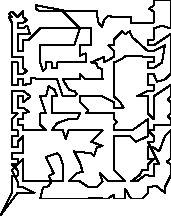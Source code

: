 unitsize(0.001cm);
// 56584.6
draw((200,400)--(0,0));
draw((0,0)--(300,400));
draw((300,400)--(400,400));
draw((400,400)--(600,400));
draw((600,400)--(400,500));
draw((400,500)--(300,500));
draw((300,500)--(300,600));
draw((300,600)--(200,800));
draw((200,800)--(400,1000));
draw((400,1000)--(400,900));
draw((400,900)--(400,800));
draw((400,800)--(400,700));
draw((400,700)--(400,600));
draw((400,600)--(700,600));
draw((700,600)--(800,600));
draw((800,600)--(1000,600));
draw((1000,600)--(1100,600));
draw((1100,600)--(1100,700));
draw((1100,700)--(1100,900));
draw((1100,900)--(1050,1050));
draw((1050,1050)--(1000,1100));
draw((1000,1100)--(800,1030));
draw((800,1030)--(939,740));
draw((939,740)--(850,700));
draw((850,700)--(900,600));
draw((900,600)--(850,520));
draw((850,520)--(750,490));
draw((750,490)--(700,300));
draw((700,300)--(800,300));
draw((800,300)--(900,300));
draw((900,300)--(1000,300));
draw((1000,300)--(1100,300));
draw((1100,300)--(1200,300));
draw((1200,300)--(1300,300));
draw((1300,300)--(1400,300));
draw((1400,300)--(1550,300));
draw((1550,300)--(1710,310));
draw((1710,310)--(1800,300));
draw((1800,300)--(1900,300));
draw((1900,300)--(2000,370));
draw((2000,370)--(2000,300));
draw((2000,300)--(2100,300));
draw((2100,300)--(2200,300));
draw((2200,300)--(2200,469));
draw((2200,469)--(2300,300));
draw((2300,300)--(2400,300));
draw((2400,300)--(2500,300));
draw((2500,300)--(2600,400));
draw((2600,400)--(2600,500));
draw((2600,500)--(2750,520));
draw((2750,520)--(2900,400));
draw((2900,400)--(2900,500));
draw((2900,500)--(3000,700));
draw((3000,700)--(3000,800));
draw((3000,800)--(3000,900));
draw((3000,900)--(2930,950));
draw((2930,950)--(3000,1000));
draw((3000,1000)--(3000,1100));
draw((3000,1100)--(3000,1200));
draw((3000,1200)--(3000,1300));
draw((3000,1300)--(3000,1500));
draw((3000,1500)--(2900,1400));
draw((2900,1400)--(2800,1130));
draw((2800,1130)--(2700,1200));
draw((2700,1200)--(2600,1200));
draw((2600,1200)--(2600,1100));
draw((2600,1100)--(2600,1000));
draw((2600,1000)--(2700,1000));
draw((2700,1000)--(2600,900));
draw((2600,900)--(2600,800));
draw((2600,800)--(2500,800));
draw((2500,800)--(2450,710));
draw((2450,710)--(2300,600));
draw((2300,600)--(2400,600));
draw((2400,600)--(2550,710));
draw((2550,710)--(2700,700));
draw((2700,700)--(2700,800));
draw((2700,800)--(2700,900));
draw((2700,900)--(2800,900));
draw((2800,900)--(2700,1100));
draw((2700,1100)--(2600,1300));
draw((2600,1300)--(2700,1300));
draw((2700,1300)--(2700,1400));
draw((2700,1400)--(2600,1500));
draw((2600,1500)--(2700,1500));
draw((2700,1500)--(2700,1600));
draw((2700,1600)--(3000,1600));
draw((3000,1600)--(3000,1700));
draw((3000,1700)--(2950,1750));
draw((2950,1750)--(3000,1800));
draw((3000,1800)--(3000,1900));
draw((3000,1900)--(3000,2000));
draw((3000,2000)--(2950,2050));
draw((2950,2050)--(3000,2100));
draw((3000,2100)--(3000,2200));
draw((3000,2200)--(3000,2300));
draw((3000,2300)--(2850,2200));
draw((2850,2200)--(2700,2100));
draw((2700,2100)--(2700,2000));
draw((2700,2000)--(2700,1900));
draw((2700,1900)--(2700,1800));
draw((2700,1800)--(2700,1700));
draw((2700,1700)--(2600,1800));
draw((2600,1800)--(2600,1900));
draw((2600,1900)--(2600,2000));
draw((2600,2000)--(2600,2100));
draw((2600,2100)--(2400,2100));
draw((2400,2100)--(2600,2200));
draw((2600,2200)--(2700,2200));
draw((2700,2200)--(2700,2300));
draw((2700,2300)--(2600,2300));
draw((2600,2300)--(2600,2400));
draw((2600,2400)--(2600,2500));
draw((2600,2500)--(2700,2500));
draw((2700,2500)--(2760,2360));
draw((2760,2360)--(2900,2400));
draw((2900,2400)--(3000,2500));
draw((3000,2500)--(3000,2600));
draw((3000,2600)--(3000,2700));
draw((3000,2700)--(3000,2800));
draw((3000,2800)--(3000,2900));
draw((3000,2900)--(3000,3000));
draw((3000,3000)--(3000,3100));
draw((3000,3100)--(3000,3200));
draw((3000,3200)--(2700,3000));
draw((2700,3000)--(2600,3000));
draw((2600,3000)--(2600,3100));
draw((2600,3100)--(2700,3100));
draw((2700,3100)--(2700,3200));
draw((2700,3200)--(2700,3300));
draw((2700,3300)--(2850,3350));
draw((2850,3350)--(3000,3300));
draw((3000,3300)--(3000,3400));
draw((3000,3400)--(3000,3500));
draw((3000,3500)--(3000,3600));
draw((3000,3600)--(3000,3700));
draw((3000,3700)--(3000,3800));
draw((3000,3800)--(2700,3800));
draw((2700,3800)--(2700,3700));
draw((2700,3700)--(2620,3650));
draw((2620,3650)--(2700,3600));
draw((2700,3600)--(2700,3500));
draw((2700,3500)--(2700,3400));
draw((2700,3400)--(2600,3400));
draw((2600,3400)--(2300,3400));
draw((2300,3400)--(2300,3500));
draw((2300,3500)--(2000,3500));
draw((2000,3500)--(1900,3520));
draw((1900,3520)--(1829,3450));
draw((1829,3450)--(1790,3330));
draw((1790,3330)--(1720,3409));
draw((1720,3409)--(1700,3600));
draw((1700,3600)--(1600,3600));
draw((1600,3600)--(1500,3600));
draw((1500,3600)--(1400,3600));
draw((1400,3600)--(1300,3600));
draw((1300,3600)--(1200,3600));
draw((1200,3600)--(620,3709));
draw((620,3709)--(620,3650));
draw((620,3650)--(700,3600));
draw((700,3600)--(800,3600));
draw((800,3600)--(900,3600));
draw((900,3600)--(1000,3600));
draw((1000,3600)--(1100,3600));
draw((1100,3600)--(1400,3300));
draw((1400,3300)--(1300,3000));
draw((1300,3000)--(1200,3000));
draw((1200,3000)--(1100,3000));
draw((1100,3000)--(1000,3000));
draw((1000,3000)--(900,3000));
draw((900,3000)--(800,3000));
draw((800,3000)--(700,3000));
draw((700,3000)--(700,2700));
draw((700,2700)--(750,2550));
draw((750,2550)--(800,2600));
draw((800,2600)--(800,2700));
draw((800,2700)--(900,2700));
draw((900,2700)--(910,2600));
draw((910,2600)--(1000,2600));
draw((1000,2600)--(1000,2700));
draw((1000,2700)--(1100,2700));
draw((1100,2700)--(1200,2700));
draw((1200,2700)--(1300,2700));
draw((1300,2700)--(1400,2700));
draw((1400,2700)--(1500,2700));
draw((1500,2700)--(1500,2800));
draw((1500,2800)--(1500,2860));
draw((1500,2860)--(1400,2820));
draw((1400,2820)--(1400,2900));
draw((1400,2900)--(1400,3000));
draw((1400,3000)--(1500,3000));
draw((1500,3000)--(1600,3000));
draw((1600,3000)--(1600,3300));
draw((1600,3300)--(1500,3300));
draw((1500,3300)--(1300,3300));
draw((1300,3300)--(1200,3300));
draw((1200,3300)--(1100,3300));
draw((1100,3300)--(1000,3300));
draw((1000,3300)--(900,3300));
draw((900,3300)--(800,3300));
draw((800,3300)--(700,3300));
draw((700,3300)--(500,3100));
draw((500,3100)--(400,3100));
draw((400,3100)--(400,3000));
draw((400,3000)--(400,2900));
draw((400,2900)--(300,2900));
draw((300,2900)--(300,3000));
draw((300,3000)--(300,3100));
draw((300,3100)--(300,3200));
draw((300,3200)--(400,3200));
draw((400,3200)--(520,3200));
draw((520,3200)--(469,3350));
draw((469,3350)--(400,3300));
draw((400,3300)--(300,3300));
draw((300,3300)--(300,3400));
draw((300,3400)--(400,3400));
draw((400,3400)--(469,3450));
draw((469,3450)--(400,3500));
draw((400,3500)--(400,3600));
draw((400,3600)--(300,3500));
draw((300,3500)--(200,3600));
draw((200,3600)--(150,3550));
draw((150,3550)--(200,3500));
draw((200,3500)--(150,3500));
draw((150,3500)--(200,3400));
draw((200,3400)--(200,3300));
draw((200,3300)--(200,3200));
draw((200,3200)--(200,3100));
draw((200,3100)--(200,3000));
draw((200,3000)--(200,2900));
draw((200,2900)--(200,2800));
draw((200,2800)--(300,2800));
draw((300,2800)--(400,2800));
draw((400,2800)--(400,2700));
draw((400,2700)--(400,2600));
draw((400,2600)--(469,2550));
draw((469,2550)--(400,2500));
draw((400,2500)--(300,2500));
draw((300,2500)--(300,2600));
draw((300,2600)--(300,2700));
draw((300,2700)--(200,2700));
draw((200,2700)--(200,2600));
draw((200,2600)--(200,2500));
draw((200,2500)--(200,2400));
draw((200,2400)--(200,2300));
draw((200,2300)--(300,2300));
draw((300,2300)--(300,2400));
draw((300,2400)--(400,2400));
draw((400,2400)--(400,2300));
draw((400,2300)--(540,2330));
draw((540,2330)--(540,2430));
draw((540,2430)--(700,2400));
draw((700,2400)--(800,2400));
draw((800,2400)--(900,2400));
draw((900,2400)--(1000,2400));
draw((1000,2400)--(1100,2100));
draw((1100,2100)--(1200,2100));
draw((1200,2100)--(1300,2100));
draw((1300,2100)--(1350,2140));
draw((1350,2140)--(1300,2200));
draw((1300,2200)--(1220,2210));
draw((1220,2210)--(1170,2280));
draw((1170,2280)--(1100,2400));
draw((1100,2400)--(1200,2400));
draw((1200,2400)--(1300,2400));
draw((1300,2400)--(1400,2400));
draw((1400,2400)--(1400,2500));
draw((1400,2500)--(1500,2400));
draw((1500,2400)--(1600,2400));
draw((1600,2400)--(1700,2400));
draw((1700,2400)--(1800,2400));
draw((1800,2400)--(1790,2580));
draw((1790,2580)--(1720,2610));
draw((1720,2610)--(1690,2680));
draw((1690,2680)--(1600,2700));
draw((1600,2700)--(1829,2800));
draw((1829,2800)--(1829,2700));
draw((1829,2700)--(2000,2800));
draw((2000,2800)--(2000,2900));
draw((2000,2900)--(1900,3000));
draw((1900,3000)--(2000,3000));
draw((2000,3000)--(2000,3100));
draw((2000,3100)--(2050,3150));
draw((2050,3150)--(2100,3200));
draw((2100,3200)--(2150,3250));
draw((2150,3250)--(2200,3200));
draw((2200,3200)--(2280,3250));
draw((2280,3250)--(2320,3150));
draw((2320,3150)--(2600,2900));
draw((2600,2900)--(2700,2900));
draw((2700,2900)--(2900,3000));
draw((2900,3000)--(2850,2700));
draw((2850,2700)--(2700,2600));
draw((2700,2600)--(2600,2600));
draw((2600,2600)--(2600,2700));
draw((2600,2700)--(2700,2700));
draw((2700,2700)--(2700,2800));
draw((2700,2800)--(2600,2800));
draw((2600,2800)--(2220,2820));
draw((2220,2820)--(2120,2750));
draw((2120,2750)--(2000,2700));
draw((2000,2700)--(2000,2600));
draw((2000,2600)--(2000,2500));
draw((2000,2500)--(2000,2400));
draw((2000,2400)--(2000,2300));
draw((2000,2300)--(2000,2200));
draw((2000,2200)--(2000,2100));
draw((2000,2100)--(2110,2000));
draw((2110,2000)--(2170,1900));
draw((2170,1900)--(2000,1900));
draw((2000,1900)--(2000,2000));
draw((2000,2000)--(1800,2100));
draw((1800,2100)--(1700,2100));
draw((1700,2100)--(1600,2100));
draw((1600,2100)--(1500,2100));
draw((1500,2100)--(1400,2100));
draw((1400,2100)--(1400,2000));
draw((1400,2000)--(1500,1900));
draw((1500,1900)--(1550,1850));
draw((1550,1850)--(1500,1800));
draw((1500,1800)--(1600,1800));
draw((1600,1800)--(1700,1800));
draw((1700,1800)--(1800,1800));
draw((1800,1800)--(2000,1800));
draw((2000,1800)--(2000,1700));
draw((2000,1700)--(2060,1650));
draw((2060,1650)--(2000,1600));
draw((2000,1600)--(2000,1500));
draw((2000,1500)--(2320,1500));
draw((2320,1500)--(2600,1700));
draw((2600,1700)--(2600,1600));
draw((2600,1600)--(2600,1400));
draw((2600,1400)--(2390,1300));
draw((2390,1300)--(2290,1400));
draw((2290,1400)--(2000,1400));
draw((2000,1400)--(2000,1300));
draw((2000,1300)--(2000,1200));
draw((2000,1200)--(2000,1100));
draw((2000,1100)--(2000,1000));
draw((2000,1000)--(2000,900));
draw((2000,900)--(2000,800));
draw((2000,800)--(2200,600));
draw((2200,600)--(2100,600));
draw((2100,600)--(2000,600));
draw((2000,600)--(1900,600));
draw((1900,600)--(1750,750));
draw((1750,750)--(1800,600));
draw((1800,600)--(1710,510));
draw((1710,510)--(1550,500));
draw((1550,500)--(1400,600));
draw((1400,600)--(1300,600));
draw((1300,600)--(1200,600));
draw((1200,600)--(1300,700));
draw((1300,700)--(1350,750));
draw((1350,750)--(1450,770));
draw((1450,770)--(1400,930));
draw((1400,930)--(1300,1130));
draw((1300,1130)--(1600,1100));
draw((1600,1100)--(1650,1050));
draw((1650,1050)--(1700,1200));
draw((1700,1200)--(1800,1230));
draw((1800,1230)--(1600,1300));
draw((1600,1300)--(1800,1500));
draw((1800,1500)--(1700,1500));
draw((1700,1500)--(1600,1500));
draw((1600,1500)--(1500,1500));
draw((1500,1500)--(1400,1500));
draw((1400,1500)--(1300,1500));
draw((1300,1500)--(1200,1500));
draw((1200,1500)--(1150,1350));
draw((1150,1350)--(1100,1500));
draw((1100,1500)--(1000,1500));
draw((1000,1500)--(900,1500));
draw((900,1500)--(1000,1629));
draw((1000,1629)--(1200,1700));
draw((1200,1700)--(1350,1700));
draw((1350,1700)--(1400,1800));
draw((1400,1800)--(1300,1800));
draw((1300,1800)--(1200,1800));
draw((1200,1800)--(1100,1800));
draw((1100,1800)--(1000,1800));
draw((1000,1800)--(900,1800));
draw((900,1800)--(900,2100));
draw((900,2100)--(1000,2100));
draw((1000,2100)--(950,2220));
draw((950,2220)--(850,2280));
draw((850,2280)--(800,2100));
draw((800,2100)--(700,2100));
draw((700,2100)--(800,1800));
draw((800,1800)--(700,1800));
draw((700,1800)--(700,1600));
draw((700,1600)--(800,1500));
draw((800,1500)--(700,1500));
draw((700,1500)--(500,1500));
draw((500,1500)--(400,1500));
draw((400,1500)--(400,1600));
draw((400,1600)--(300,1600));
draw((300,1600)--(300,1700));
draw((300,1700)--(400,1700));
draw((400,1700)--(400,1800));
draw((400,1800)--(500,1829));
draw((500,1829)--(400,1900));
draw((400,1900)--(300,1900));
draw((300,1900)--(300,2000));
draw((300,2000)--(300,2100));
draw((300,2100)--(400,2100));
draw((400,2100)--(400,2000));
draw((400,2000)--(530,2100));
draw((530,2100)--(400,2200));
draw((400,2200)--(300,2200));
draw((300,2200)--(200,2200));
draw((200,2200)--(200,2100));
draw((200,2100)--(200,2000));
draw((200,2000)--(200,1900));
draw((200,1900)--(200,1800));
draw((200,1800)--(300,1800));
draw((300,1800)--(200,1700));
draw((200,1700)--(200,1600));
draw((200,1600)--(200,1500));
draw((200,1500)--(300,1500));
draw((300,1500)--(300,1400));
draw((300,1400)--(200,1400));
draw((200,1400)--(200,1300));
draw((200,1300)--(200,1200));
draw((200,1200)--(300,1200));
draw((300,1200)--(300,1300));
draw((300,1300)--(400,1400));
draw((400,1400)--(400,1300));
draw((400,1300)--(400,1200));
draw((400,1200)--(400,1100));
draw((400,1100)--(300,1100));
draw((300,1100)--(200,1100));
draw((200,1100)--(200,1000));
draw((200,1000)--(300,1000));
draw((300,1000)--(300,900));
draw((300,900)--(200,900));
draw((200,900)--(300,800));
draw((300,800)--(300,700));
draw((300,700)--(200,700));
draw((200,700)--(200,600));
draw((200,600)--(200,500));
draw((200,500)--(200,400));
